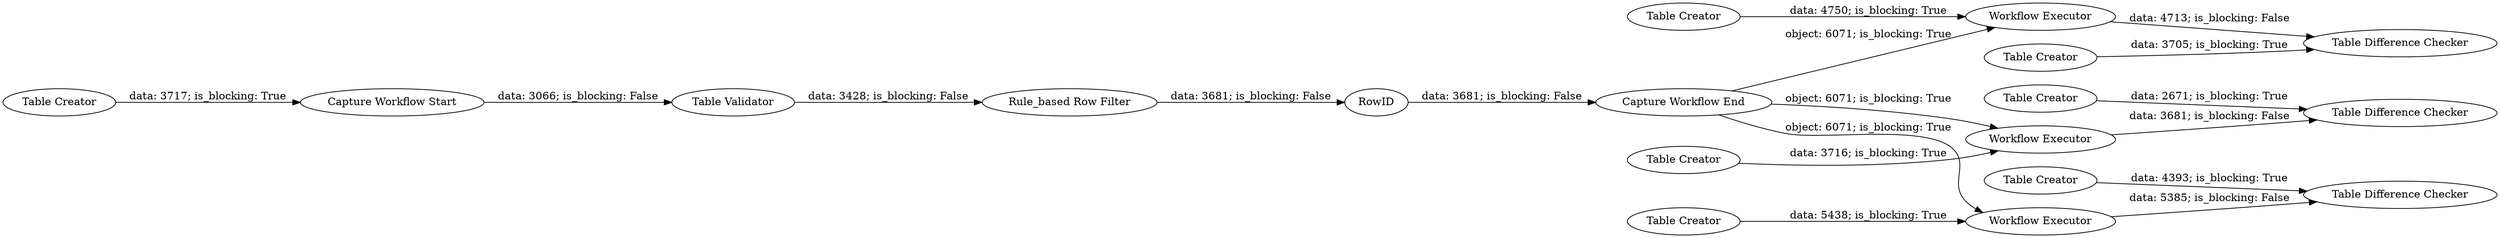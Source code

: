 digraph {
	"-2186713689698943172_13" [label="Table Difference Checker"]
	"-2186713689698943172_15" [label="Workflow Executor"]
	"-2186713689698943172_18" [label=RowID]
	"-2186713689698943172_21" [label="Table Difference Checker"]
	"-2186713689698943172_19" [label="Table Creator"]
	"-2186713689698943172_2" [label="Capture Workflow End"]
	"-2186713689698943172_12" [label="Table Validator"]
	"-2186713689698943172_9" [label="Table Difference Checker"]
	"-2186713689698943172_22" [label="Table Creator"]
	"-2186713689698943172_4" [label="Table Creator"]
	"-2186713689698943172_10" [label="Table Creator"]
	"-2186713689698943172_17" [label="Rule_based Row Filter"]
	"-2186713689698943172_3" [label="Workflow Executor"]
	"-2186713689698943172_14" [label="Table Creator"]
	"-2186713689698943172_16" [label="Table Creator"]
	"-2186713689698943172_20" [label="Workflow Executor"]
	"-2186713689698943172_8" [label="Table Creator"]
	"-2186713689698943172_5" [label="Capture Workflow Start"]
	"-2186713689698943172_2" -> "-2186713689698943172_3" [label="object: 6071; is_blocking: True"]
	"-2186713689698943172_12" -> "-2186713689698943172_17" [label="data: 3428; is_blocking: False"]
	"-2186713689698943172_15" -> "-2186713689698943172_13" [label="data: 4713; is_blocking: False"]
	"-2186713689698943172_8" -> "-2186713689698943172_3" [label="data: 3716; is_blocking: True"]
	"-2186713689698943172_17" -> "-2186713689698943172_18" [label="data: 3681; is_blocking: False"]
	"-2186713689698943172_5" -> "-2186713689698943172_12" [label="data: 3066; is_blocking: False"]
	"-2186713689698943172_2" -> "-2186713689698943172_20" [label="object: 6071; is_blocking: True"]
	"-2186713689698943172_16" -> "-2186713689698943172_15" [label="data: 4750; is_blocking: True"]
	"-2186713689698943172_18" -> "-2186713689698943172_2" [label="data: 3681; is_blocking: False"]
	"-2186713689698943172_22" -> "-2186713689698943172_20" [label="data: 5438; is_blocking: True"]
	"-2186713689698943172_3" -> "-2186713689698943172_9" [label="data: 3681; is_blocking: False"]
	"-2186713689698943172_10" -> "-2186713689698943172_9" [label="data: 2671; is_blocking: True"]
	"-2186713689698943172_2" -> "-2186713689698943172_15" [label="object: 6071; is_blocking: True"]
	"-2186713689698943172_19" -> "-2186713689698943172_21" [label="data: 4393; is_blocking: True"]
	"-2186713689698943172_20" -> "-2186713689698943172_21" [label="data: 5385; is_blocking: False"]
	"-2186713689698943172_14" -> "-2186713689698943172_13" [label="data: 3705; is_blocking: True"]
	"-2186713689698943172_4" -> "-2186713689698943172_5" [label="data: 3717; is_blocking: True"]
	rankdir=LR
}
